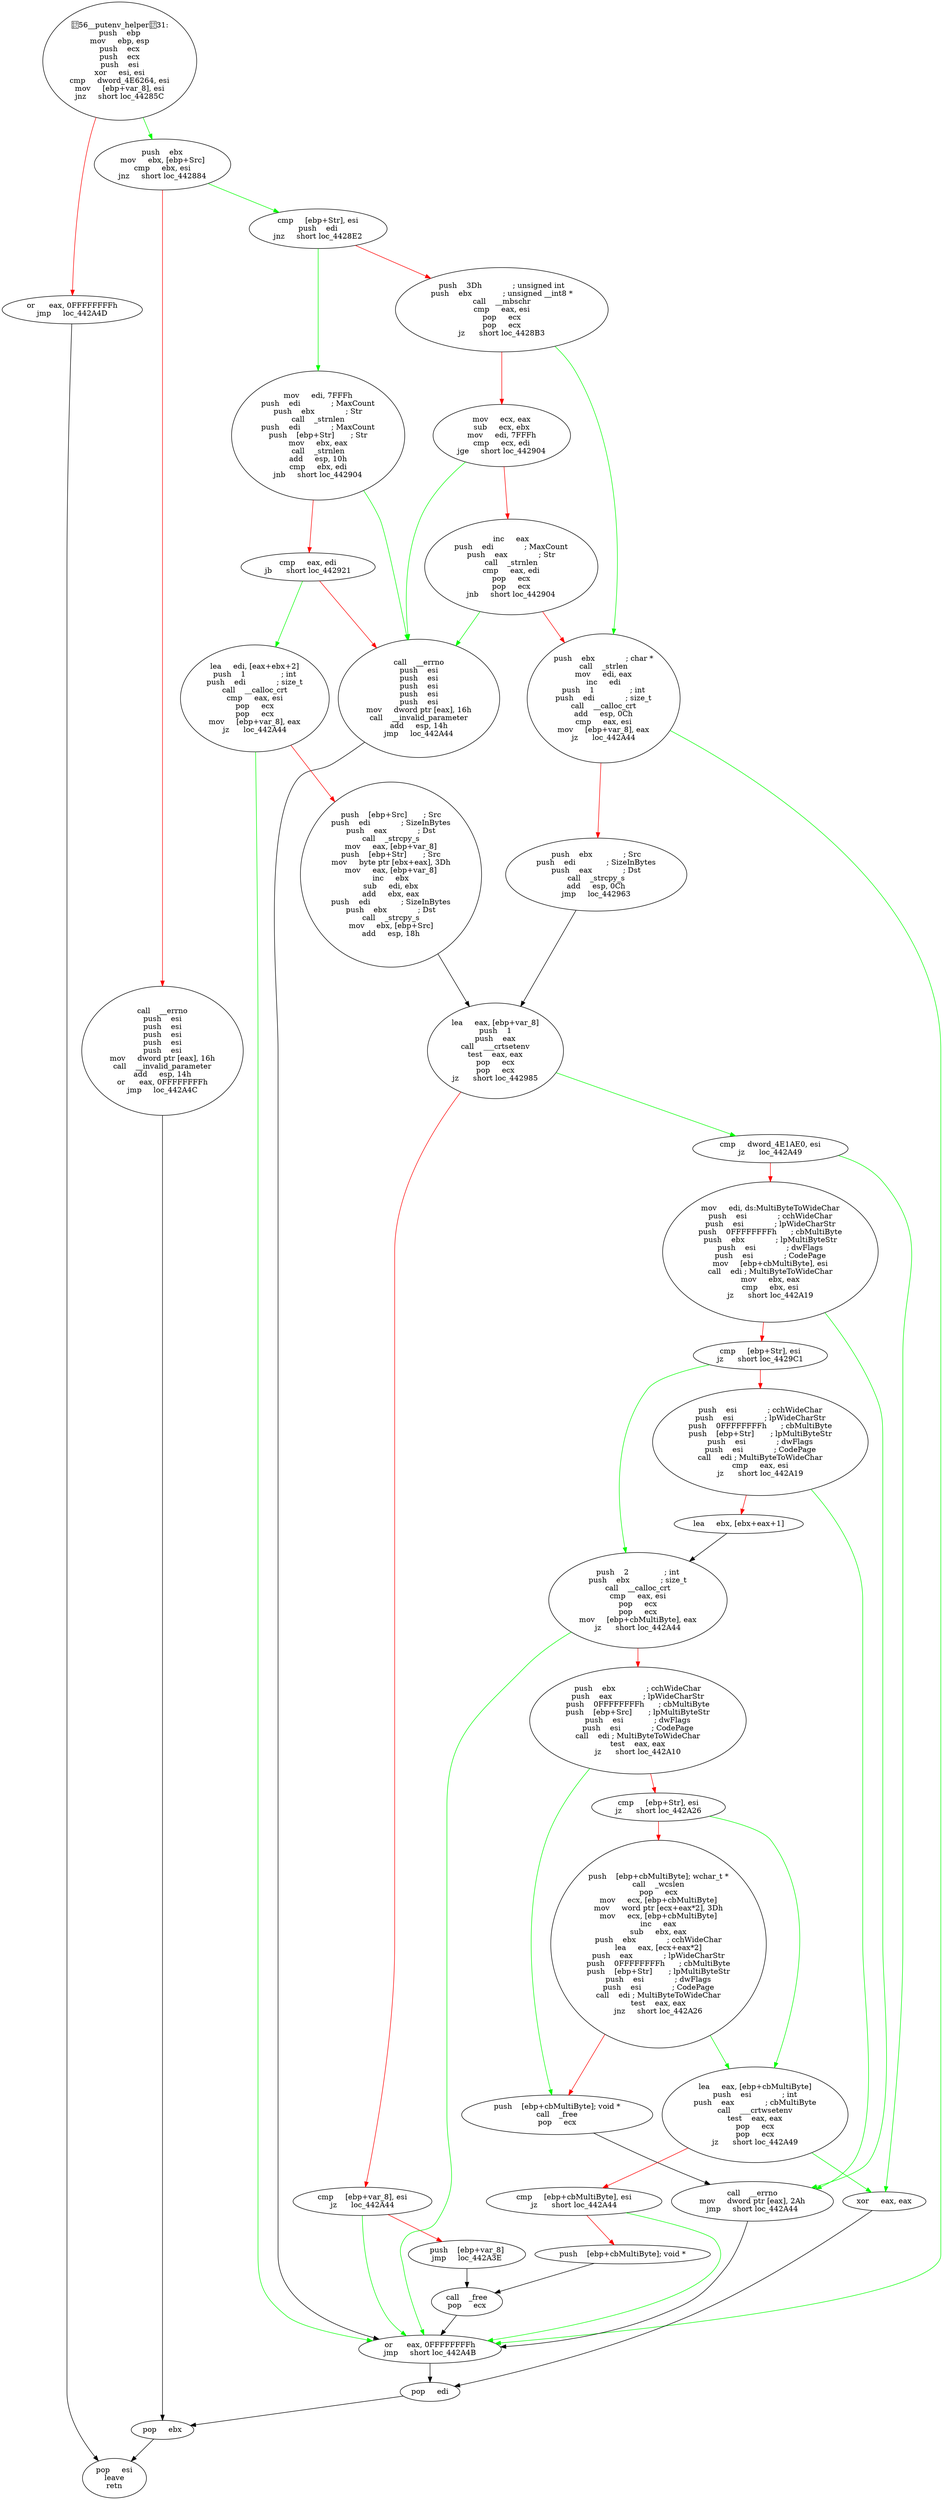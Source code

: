 digraph G{
Node0 [label = "56__putenv_helper31:
push    ebp
mov     ebp, esp
push    ecx
push    ecx
push    esi
xor     esi, esi
cmp     dword_4E6264, esi
mov     [ebp+var_8], esi
jnz     short loc_44285C"]
Node1 [label = "or      eax, 0FFFFFFFFh
jmp     loc_442A4D"]
Node2 [label = "push    ebx
mov     ebx, [ebp+Src]
cmp     ebx, esi
jnz     short loc_442884"]
Node3 [label = "call    __errno
push    esi
push    esi
push    esi
push    esi
push    esi
mov     dword ptr [eax], 16h
call    __invalid_parameter
add     esp, 14h
or      eax, 0FFFFFFFFh
jmp     loc_442A4C"]
Node4 [label = "cmp     [ebp+Str], esi
push    edi
jnz     short loc_4428E2"]
Node5 [label = "push    3Dh             ; unsigned int
push    ebx             ; unsigned __int8 *
call    __mbschr
cmp     eax, esi
pop     ecx
pop     ecx
jz      short loc_4428B3"]
Node6 [label = "mov     ecx, eax
sub     ecx, ebx
mov     edi, 7FFFh
cmp     ecx, edi
jge     short loc_442904"]
Node7 [label = "inc     eax
push    edi             ; MaxCount
push    eax             ; Str
call    _strnlen
cmp     eax, edi
pop     ecx
pop     ecx
jnb     short loc_442904"]
Node8 [label = "push    ebx             ; char *
call    _strlen
mov     edi, eax
inc     edi
push    1               ; int
push    edi             ; size_t
call    __calloc_crt
add     esp, 0Ch
cmp     eax, esi
mov     [ebp+var_8], eax
jz      loc_442A44"]
Node9 [label = "push    ebx             ; Src
push    edi             ; SizeInBytes
push    eax             ; Dst
call    _strcpy_s
add     esp, 0Ch
jmp     loc_442963"]
Node10 [label = "mov     edi, 7FFFh
push    edi             ; MaxCount
push    ebx             ; Str
call    _strnlen
push    edi             ; MaxCount
push    [ebp+Str]       ; Str
mov     ebx, eax
call    _strnlen
add     esp, 10h
cmp     ebx, edi
jnb     short loc_442904"]
Node11 [label = "cmp     eax, edi
jb      short loc_442921"]
Node12 [label = "call    __errno
push    esi
push    esi
push    esi
push    esi
push    esi
mov     dword ptr [eax], 16h
call    __invalid_parameter
add     esp, 14h
jmp     loc_442A44"]
Node13 [label = "lea     edi, [eax+ebx+2]
push    1               ; int
push    edi             ; size_t
call    __calloc_crt
cmp     eax, esi
pop     ecx
pop     ecx
mov     [ebp+var_8], eax
jz      loc_442A44"]
Node14 [label = "push    [ebp+Src]       ; Src
push    edi             ; SizeInBytes
push    eax             ; Dst
call    _strcpy_s
mov     eax, [ebp+var_8]
push    [ebp+Str]       ; Src
mov     byte ptr [ebx+eax], 3Dh
mov     eax, [ebp+var_8]
inc     ebx
sub     edi, ebx
add     ebx, eax
push    edi             ; SizeInBytes
push    ebx             ; Dst
call    _strcpy_s
mov     ebx, [ebp+Src]
add     esp, 18h"]
Node15 [label = "lea     eax, [ebp+var_8]
push    1
push    eax
call    ___crtsetenv
test    eax, eax
pop     ecx
pop     ecx
jz      short loc_442985"]
Node16 [label = "cmp     [ebp+var_8], esi
jz      loc_442A44"]
Node17 [label = "push    [ebp+var_8]
jmp     loc_442A3E"]
Node18 [label = "cmp     dword_4E1AE0, esi
jz      loc_442A49"]
Node19 [label = "mov     edi, ds:MultiByteToWideChar
push    esi             ; cchWideChar
push    esi             ; lpWideCharStr
push    0FFFFFFFFh      ; cbMultiByte
push    ebx             ; lpMultiByteStr
push    esi             ; dwFlags
push    esi             ; CodePage
mov     [ebp+cbMultiByte], esi
call    edi ; MultiByteToWideChar
mov     ebx, eax
cmp     ebx, esi
jz      short loc_442A19"]
Node20 [label = "cmp     [ebp+Str], esi
jz      short loc_4429C1"]
Node21 [label = "push    esi             ; cchWideChar
push    esi             ; lpWideCharStr
push    0FFFFFFFFh      ; cbMultiByte
push    [ebp+Str]       ; lpMultiByteStr
push    esi             ; dwFlags
push    esi             ; CodePage
call    edi ; MultiByteToWideChar
cmp     eax, esi
jz      short loc_442A19"]
Node22 [label = "lea     ebx, [ebx+eax+1]"]
Node23 [label = "push    2               ; int
push    ebx             ; size_t
call    __calloc_crt
cmp     eax, esi
pop     ecx
pop     ecx
mov     [ebp+cbMultiByte], eax
jz      short loc_442A44"]
Node24 [label = "push    ebx             ; cchWideChar
push    eax             ; lpWideCharStr
push    0FFFFFFFFh      ; cbMultiByte
push    [ebp+Src]       ; lpMultiByteStr
push    esi             ; dwFlags
push    esi             ; CodePage
call    edi ; MultiByteToWideChar
test    eax, eax
jz      short loc_442A10"]
Node25 [label = "cmp     [ebp+Str], esi
jz      short loc_442A26"]
Node26 [label = "push    [ebp+cbMultiByte]; wchar_t *
call    _wcslen
pop     ecx
mov     ecx, [ebp+cbMultiByte]
mov     word ptr [ecx+eax*2], 3Dh
mov     ecx, [ebp+cbMultiByte]
inc     eax
sub     ebx, eax
push    ebx             ; cchWideChar
lea     eax, [ecx+eax*2]
push    eax             ; lpWideCharStr
push    0FFFFFFFFh      ; cbMultiByte
push    [ebp+Str]       ; lpMultiByteStr
push    esi             ; dwFlags
push    esi             ; CodePage
call    edi ; MultiByteToWideChar
test    eax, eax
jnz     short loc_442A26"]
Node27 [label = "push    [ebp+cbMultiByte]; void *
call    _free
pop     ecx"]
Node28 [label = "call    __errno
mov     dword ptr [eax], 2Ah
jmp     short loc_442A44"]
Node29 [label = "lea     eax, [ebp+cbMultiByte]
push    esi             ; int
push    eax             ; cbMultiByte
call    ___crtwsetenv
test    eax, eax
pop     ecx
pop     ecx
jz      short loc_442A49"]
Node30 [label = "cmp     [ebp+cbMultiByte], esi
jz      short loc_442A44"]
Node31 [label = "push    [ebp+cbMultiByte]; void *"]
Node32 [label = "call    _free
pop     ecx"]
Node33 [label = "or      eax, 0FFFFFFFFh
jmp     short loc_442A4B"]
Node34 [label = "xor     eax, eax"]
Node35 [label = "pop     edi"]
Node36 [label = "pop     ebx"]
Node37 [label = "pop     esi
leave
retn"]
Node0 -> Node1 [color = "red"]
Node0 -> Node2 [color = "green"]
Node1 -> Node37 [color = "black"]
Node2 -> Node3 [color = "red"]
Node2 -> Node4 [color = "green"]
Node3 -> Node36 [color = "black"]
Node4 -> Node5 [color = "red"]
Node4 -> Node10 [color = "green"]
Node5 -> Node6 [color = "red"]
Node5 -> Node8 [color = "green"]
Node6 -> Node7 [color = "red"]
Node6 -> Node12 [color = "green"]
Node7 -> Node8 [color = "red"]
Node7 -> Node12 [color = "green"]
Node8 -> Node9 [color = "red"]
Node8 -> Node33 [color = "green"]
Node9 -> Node15 [color = "black"]
Node10 -> Node11 [color = "red"]
Node10 -> Node12 [color = "green"]
Node11 -> Node12 [color = "red"]
Node11 -> Node13 [color = "green"]
Node12 -> Node33 [color = "black"]
Node13 -> Node14 [color = "red"]
Node13 -> Node33 [color = "green"]
Node14 -> Node15 [color = "black"]
Node15 -> Node16 [color = "red"]
Node15 -> Node18 [color = "green"]
Node16 -> Node17 [color = "red"]
Node16 -> Node33 [color = "green"]
Node17 -> Node32 [color = "black"]
Node18 -> Node19 [color = "red"]
Node18 -> Node34 [color = "green"]
Node19 -> Node20 [color = "red"]
Node19 -> Node28 [color = "green"]
Node20 -> Node21 [color = "red"]
Node20 -> Node23 [color = "green"]
Node21 -> Node22 [color = "red"]
Node21 -> Node28 [color = "green"]
Node22 -> Node23 [color = "black"]
Node23 -> Node24 [color = "red"]
Node23 -> Node33 [color = "green"]
Node24 -> Node25 [color = "red"]
Node24 -> Node27 [color = "green"]
Node25 -> Node26 [color = "red"]
Node25 -> Node29 [color = "green"]
Node26 -> Node27 [color = "red"]
Node26 -> Node29 [color = "green"]
Node27 -> Node28 [color = "black"]
Node28 -> Node33 [color = "black"]
Node29 -> Node30 [color = "red"]
Node29 -> Node34 [color = "green"]
Node30 -> Node31 [color = "red"]
Node30 -> Node33 [color = "green"]
Node31 -> Node32 [color = "black"]
Node32 -> Node33 [color = "black"]
Node33 -> Node35 [color = "black"]
Node34 -> Node35 [color = "black"]
Node35 -> Node36 [color = "black"]
Node36 -> Node37 [color = "black"]
}